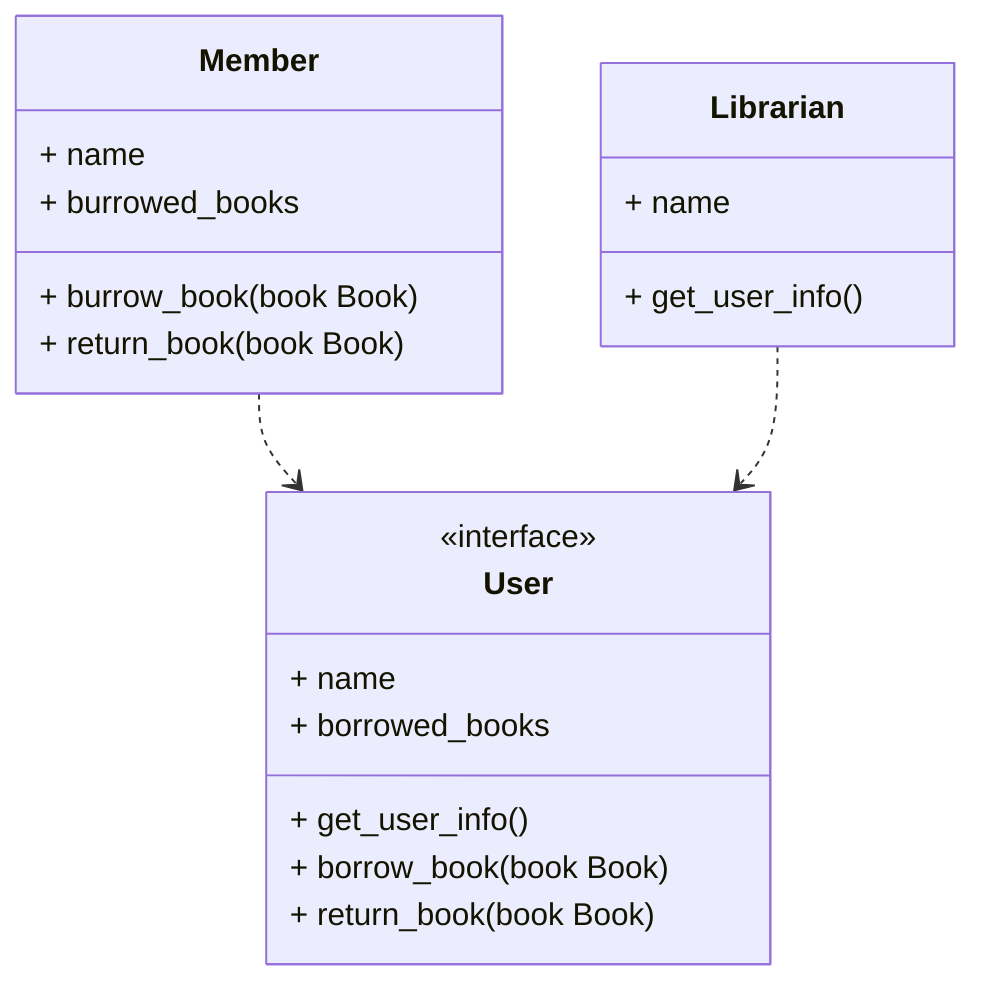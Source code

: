 classDiagram
    class User
    <<interface>> User
        User: + name
        User: + borrowed_books
        User: + get_user_info()
        User: + borrow_book(book Book)
        User: + return_book(book Book)

    class Member
        Member: + name
        Member: + burrowed_books
        Member: + burrow_book(book Book)
        Member: + return_book(book Book)

    class Librarian
        Librarian: + name
        Librarian: + get_user_info()


    Member ..> User
    Librarian ..> User